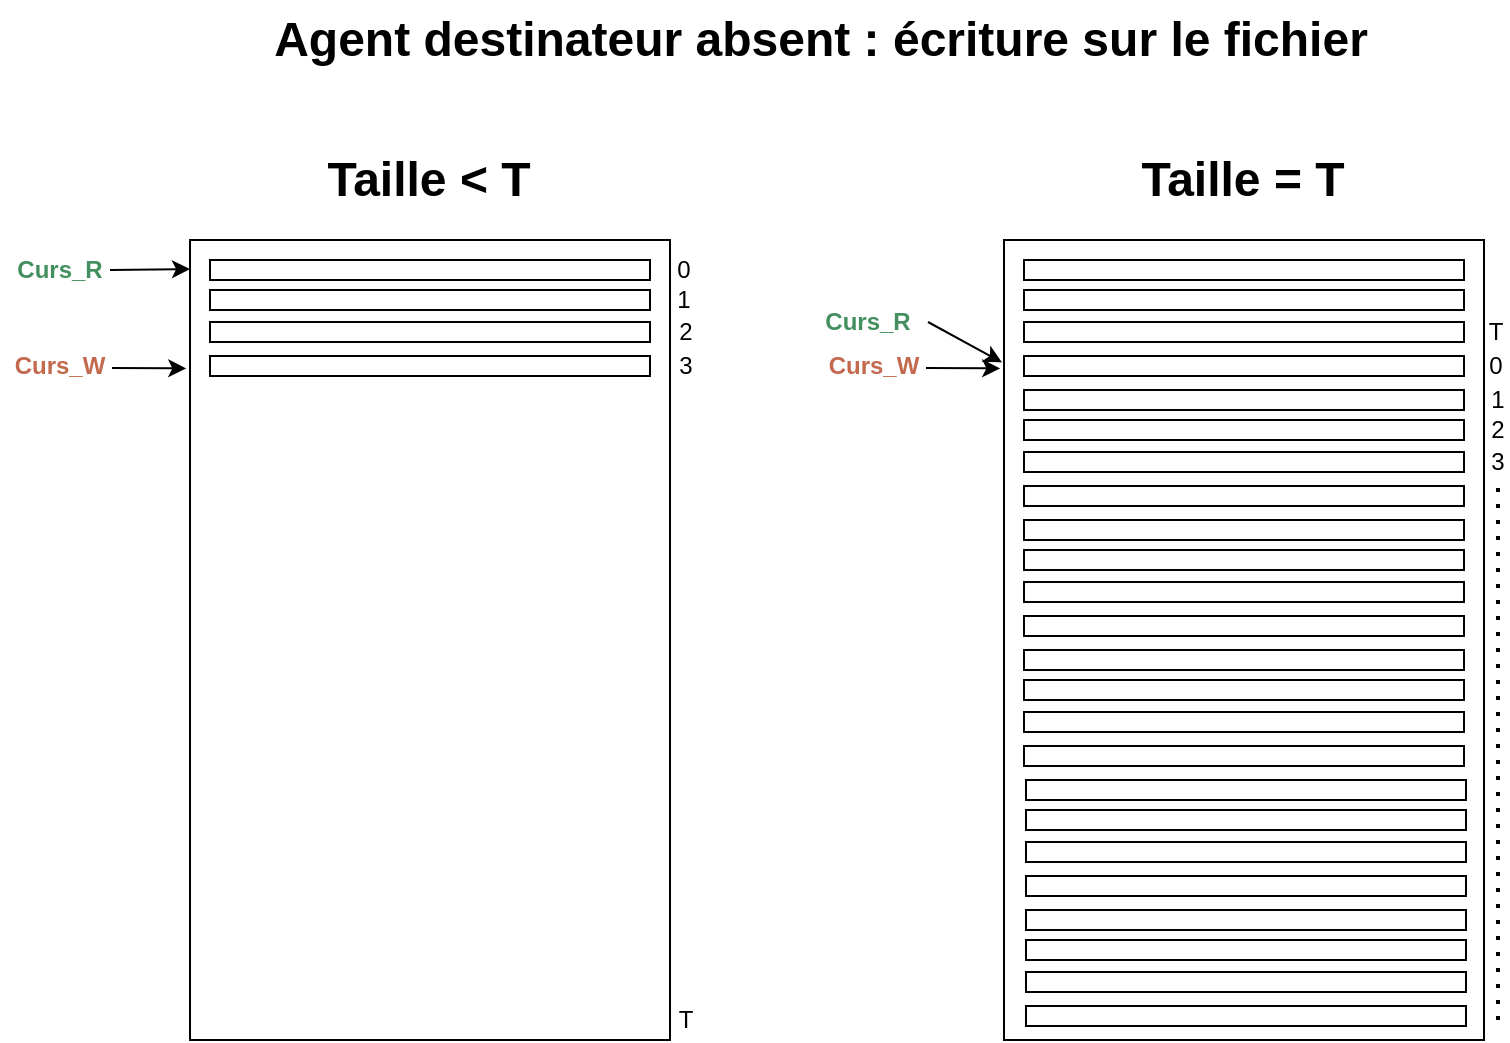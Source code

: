 <mxfile version="24.7.17">
  <diagram name="Page-1" id="pLpfgeYwGpFJaBxvxh2n">
    <mxGraphModel dx="1147" dy="626" grid="1" gridSize="10" guides="1" tooltips="1" connect="1" arrows="1" fold="1" page="1" pageScale="1" pageWidth="827" pageHeight="1169" math="0" shadow="0">
      <root>
        <mxCell id="0" />
        <mxCell id="1" parent="0" />
        <mxCell id="p97gS7HEvcgLnohrgNDr-1" value="" style="rounded=0;whiteSpace=wrap;html=1;" vertex="1" parent="1">
          <mxGeometry x="102" y="150" width="240" height="400" as="geometry" />
        </mxCell>
        <mxCell id="p97gS7HEvcgLnohrgNDr-2" value="" style="rounded=0;whiteSpace=wrap;html=1;" vertex="1" parent="1">
          <mxGeometry x="112" y="160" width="220" height="10" as="geometry" />
        </mxCell>
        <mxCell id="p97gS7HEvcgLnohrgNDr-3" value="" style="rounded=0;whiteSpace=wrap;html=1;" vertex="1" parent="1">
          <mxGeometry x="112" y="175" width="220" height="10" as="geometry" />
        </mxCell>
        <mxCell id="p97gS7HEvcgLnohrgNDr-4" value="" style="rounded=0;whiteSpace=wrap;html=1;" vertex="1" parent="1">
          <mxGeometry x="112" y="208" width="220" height="10" as="geometry" />
        </mxCell>
        <mxCell id="p97gS7HEvcgLnohrgNDr-5" value="" style="rounded=0;whiteSpace=wrap;html=1;" vertex="1" parent="1">
          <mxGeometry x="112" y="191" width="220" height="10" as="geometry" />
        </mxCell>
        <mxCell id="p97gS7HEvcgLnohrgNDr-9" value="" style="endArrow=classic;html=1;rounded=0;" edge="1" parent="1">
          <mxGeometry width="50" height="50" relative="1" as="geometry">
            <mxPoint x="62" y="165" as="sourcePoint" />
            <mxPoint x="102" y="164.5" as="targetPoint" />
          </mxGeometry>
        </mxCell>
        <mxCell id="p97gS7HEvcgLnohrgNDr-10" value="" style="endArrow=classic;html=1;rounded=0;entryX=-0.012;entryY=0.163;entryDx=0;entryDy=0;entryPerimeter=0;" edge="1" parent="1">
          <mxGeometry width="50" height="50" relative="1" as="geometry">
            <mxPoint x="63" y="214" as="sourcePoint" />
            <mxPoint x="100.12" y="214.2" as="targetPoint" />
          </mxGeometry>
        </mxCell>
        <mxCell id="p97gS7HEvcgLnohrgNDr-21" value="&lt;div&gt;&lt;font color=&quot;#c2694e&quot;&gt;&lt;b&gt;Curs_W&lt;/b&gt;&lt;/font&gt;&lt;/div&gt;" style="text;html=1;align=center;verticalAlign=middle;whiteSpace=wrap;rounded=0;" vertex="1" parent="1">
          <mxGeometry x="7" y="203" width="60" height="20" as="geometry" />
        </mxCell>
        <mxCell id="p97gS7HEvcgLnohrgNDr-22" value="&lt;b&gt;&lt;font color=&quot;#438f5f&quot;&gt;Curs_R&lt;/font&gt;&lt;/b&gt;" style="text;html=1;align=center;verticalAlign=middle;whiteSpace=wrap;rounded=0;" vertex="1" parent="1">
          <mxGeometry x="7" y="155" width="60" height="20" as="geometry" />
        </mxCell>
        <mxCell id="p97gS7HEvcgLnohrgNDr-24" value="0" style="text;html=1;align=center;verticalAlign=middle;whiteSpace=wrap;rounded=0;" vertex="1" parent="1">
          <mxGeometry x="344" y="160" width="10" height="10" as="geometry" />
        </mxCell>
        <mxCell id="p97gS7HEvcgLnohrgNDr-26" value="1" style="text;html=1;align=center;verticalAlign=middle;whiteSpace=wrap;rounded=0;" vertex="1" parent="1">
          <mxGeometry x="344" y="175" width="10" height="10" as="geometry" />
        </mxCell>
        <mxCell id="p97gS7HEvcgLnohrgNDr-27" value="2" style="text;html=1;align=center;verticalAlign=middle;whiteSpace=wrap;rounded=0;" vertex="1" parent="1">
          <mxGeometry x="345" y="191" width="10" height="10" as="geometry" />
        </mxCell>
        <mxCell id="p97gS7HEvcgLnohrgNDr-29" value="3" style="text;html=1;align=center;verticalAlign=middle;whiteSpace=wrap;rounded=0;" vertex="1" parent="1">
          <mxGeometry x="345" y="208" width="10" height="10" as="geometry" />
        </mxCell>
        <mxCell id="p97gS7HEvcgLnohrgNDr-33" value="T" style="text;html=1;align=center;verticalAlign=middle;whiteSpace=wrap;rounded=0;" vertex="1" parent="1">
          <mxGeometry x="345" y="535" width="10" height="10" as="geometry" />
        </mxCell>
        <mxCell id="p97gS7HEvcgLnohrgNDr-34" value="" style="rounded=0;whiteSpace=wrap;html=1;" vertex="1" parent="1">
          <mxGeometry x="509" y="150" width="240" height="400" as="geometry" />
        </mxCell>
        <mxCell id="p97gS7HEvcgLnohrgNDr-35" value="" style="rounded=0;whiteSpace=wrap;html=1;" vertex="1" parent="1">
          <mxGeometry x="519" y="160" width="220" height="10" as="geometry" />
        </mxCell>
        <mxCell id="p97gS7HEvcgLnohrgNDr-36" value="" style="rounded=0;whiteSpace=wrap;html=1;" vertex="1" parent="1">
          <mxGeometry x="519" y="175" width="220" height="10" as="geometry" />
        </mxCell>
        <mxCell id="p97gS7HEvcgLnohrgNDr-37" value="" style="rounded=0;whiteSpace=wrap;html=1;" vertex="1" parent="1">
          <mxGeometry x="519" y="208" width="220" height="10" as="geometry" />
        </mxCell>
        <mxCell id="p97gS7HEvcgLnohrgNDr-38" value="" style="rounded=0;whiteSpace=wrap;html=1;" vertex="1" parent="1">
          <mxGeometry x="519" y="191" width="220" height="10" as="geometry" />
        </mxCell>
        <mxCell id="p97gS7HEvcgLnohrgNDr-39" value="" style="endArrow=classic;html=1;rounded=0;entryX=-0.004;entryY=0.153;entryDx=0;entryDy=0;entryPerimeter=0;exitX=1;exitY=0.5;exitDx=0;exitDy=0;" edge="1" parent="1" source="p97gS7HEvcgLnohrgNDr-42" target="p97gS7HEvcgLnohrgNDr-34">
          <mxGeometry width="50" height="50" relative="1" as="geometry">
            <mxPoint x="469" y="165" as="sourcePoint" />
            <mxPoint x="509" y="164.5" as="targetPoint" />
          </mxGeometry>
        </mxCell>
        <mxCell id="p97gS7HEvcgLnohrgNDr-40" value="" style="endArrow=classic;html=1;rounded=0;entryX=-0.012;entryY=0.163;entryDx=0;entryDy=0;entryPerimeter=0;" edge="1" parent="1">
          <mxGeometry width="50" height="50" relative="1" as="geometry">
            <mxPoint x="470" y="214" as="sourcePoint" />
            <mxPoint x="507.12" y="214.2" as="targetPoint" />
          </mxGeometry>
        </mxCell>
        <mxCell id="p97gS7HEvcgLnohrgNDr-41" value="&lt;div&gt;&lt;font color=&quot;#c2694e&quot;&gt;&lt;b&gt;Curs_W&lt;/b&gt;&lt;/font&gt;&lt;/div&gt;" style="text;html=1;align=center;verticalAlign=middle;whiteSpace=wrap;rounded=0;" vertex="1" parent="1">
          <mxGeometry x="414" y="203" width="60" height="20" as="geometry" />
        </mxCell>
        <mxCell id="p97gS7HEvcgLnohrgNDr-42" value="&lt;b&gt;&lt;font color=&quot;#438f5f&quot;&gt;Curs_R&lt;/font&gt;&lt;/b&gt;" style="text;html=1;align=center;verticalAlign=middle;whiteSpace=wrap;rounded=0;" vertex="1" parent="1">
          <mxGeometry x="411" y="181" width="60" height="20" as="geometry" />
        </mxCell>
        <mxCell id="p97gS7HEvcgLnohrgNDr-44" value="0" style="text;html=1;align=center;verticalAlign=middle;whiteSpace=wrap;rounded=0;" vertex="1" parent="1">
          <mxGeometry x="750" y="208" width="10" height="10" as="geometry" />
        </mxCell>
        <mxCell id="p97gS7HEvcgLnohrgNDr-45" value="1" style="text;html=1;align=center;verticalAlign=middle;whiteSpace=wrap;rounded=0;" vertex="1" parent="1">
          <mxGeometry x="751" y="225" width="10" height="10" as="geometry" />
        </mxCell>
        <mxCell id="p97gS7HEvcgLnohrgNDr-46" value="2" style="text;html=1;align=center;verticalAlign=middle;whiteSpace=wrap;rounded=0;" vertex="1" parent="1">
          <mxGeometry x="751" y="240" width="10" height="10" as="geometry" />
        </mxCell>
        <mxCell id="p97gS7HEvcgLnohrgNDr-47" value="3" style="text;html=1;align=center;verticalAlign=middle;whiteSpace=wrap;rounded=0;" vertex="1" parent="1">
          <mxGeometry x="751" y="256" width="10" height="10" as="geometry" />
        </mxCell>
        <mxCell id="p97gS7HEvcgLnohrgNDr-48" value="T" style="text;html=1;align=center;verticalAlign=middle;whiteSpace=wrap;rounded=0;" vertex="1" parent="1">
          <mxGeometry x="750" y="191" width="10" height="10" as="geometry" />
        </mxCell>
        <mxCell id="p97gS7HEvcgLnohrgNDr-49" value="" style="rounded=0;whiteSpace=wrap;html=1;" vertex="1" parent="1">
          <mxGeometry x="519" y="225" width="220" height="10" as="geometry" />
        </mxCell>
        <mxCell id="p97gS7HEvcgLnohrgNDr-50" value="" style="rounded=0;whiteSpace=wrap;html=1;" vertex="1" parent="1">
          <mxGeometry x="519" y="240" width="220" height="10" as="geometry" />
        </mxCell>
        <mxCell id="p97gS7HEvcgLnohrgNDr-51" value="" style="rounded=0;whiteSpace=wrap;html=1;" vertex="1" parent="1">
          <mxGeometry x="519" y="273" width="220" height="10" as="geometry" />
        </mxCell>
        <mxCell id="p97gS7HEvcgLnohrgNDr-52" value="" style="rounded=0;whiteSpace=wrap;html=1;" vertex="1" parent="1">
          <mxGeometry x="519" y="256" width="220" height="10" as="geometry" />
        </mxCell>
        <mxCell id="p97gS7HEvcgLnohrgNDr-53" value="" style="rounded=0;whiteSpace=wrap;html=1;" vertex="1" parent="1">
          <mxGeometry x="519" y="290" width="220" height="10" as="geometry" />
        </mxCell>
        <mxCell id="p97gS7HEvcgLnohrgNDr-54" value="" style="rounded=0;whiteSpace=wrap;html=1;" vertex="1" parent="1">
          <mxGeometry x="519" y="305" width="220" height="10" as="geometry" />
        </mxCell>
        <mxCell id="p97gS7HEvcgLnohrgNDr-55" value="" style="rounded=0;whiteSpace=wrap;html=1;" vertex="1" parent="1">
          <mxGeometry x="519" y="338" width="220" height="10" as="geometry" />
        </mxCell>
        <mxCell id="p97gS7HEvcgLnohrgNDr-56" value="" style="rounded=0;whiteSpace=wrap;html=1;" vertex="1" parent="1">
          <mxGeometry x="519" y="321" width="220" height="10" as="geometry" />
        </mxCell>
        <mxCell id="p97gS7HEvcgLnohrgNDr-57" value="" style="rounded=0;whiteSpace=wrap;html=1;" vertex="1" parent="1">
          <mxGeometry x="519" y="355" width="220" height="10" as="geometry" />
        </mxCell>
        <mxCell id="p97gS7HEvcgLnohrgNDr-58" value="" style="rounded=0;whiteSpace=wrap;html=1;" vertex="1" parent="1">
          <mxGeometry x="519" y="370" width="220" height="10" as="geometry" />
        </mxCell>
        <mxCell id="p97gS7HEvcgLnohrgNDr-59" value="" style="rounded=0;whiteSpace=wrap;html=1;" vertex="1" parent="1">
          <mxGeometry x="519" y="403" width="220" height="10" as="geometry" />
        </mxCell>
        <mxCell id="p97gS7HEvcgLnohrgNDr-60" value="" style="rounded=0;whiteSpace=wrap;html=1;" vertex="1" parent="1">
          <mxGeometry x="519" y="386" width="220" height="10" as="geometry" />
        </mxCell>
        <mxCell id="p97gS7HEvcgLnohrgNDr-61" value="" style="rounded=0;whiteSpace=wrap;html=1;" vertex="1" parent="1">
          <mxGeometry x="520" y="420" width="220" height="10" as="geometry" />
        </mxCell>
        <mxCell id="p97gS7HEvcgLnohrgNDr-62" value="" style="rounded=0;whiteSpace=wrap;html=1;" vertex="1" parent="1">
          <mxGeometry x="520" y="435" width="220" height="10" as="geometry" />
        </mxCell>
        <mxCell id="p97gS7HEvcgLnohrgNDr-63" value="" style="rounded=0;whiteSpace=wrap;html=1;" vertex="1" parent="1">
          <mxGeometry x="520" y="468" width="220" height="10" as="geometry" />
        </mxCell>
        <mxCell id="p97gS7HEvcgLnohrgNDr-64" value="" style="rounded=0;whiteSpace=wrap;html=1;" vertex="1" parent="1">
          <mxGeometry x="520" y="451" width="220" height="10" as="geometry" />
        </mxCell>
        <mxCell id="p97gS7HEvcgLnohrgNDr-65" value="" style="rounded=0;whiteSpace=wrap;html=1;" vertex="1" parent="1">
          <mxGeometry x="520" y="485" width="220" height="10" as="geometry" />
        </mxCell>
        <mxCell id="p97gS7HEvcgLnohrgNDr-66" value="" style="rounded=0;whiteSpace=wrap;html=1;" vertex="1" parent="1">
          <mxGeometry x="520" y="500" width="220" height="10" as="geometry" />
        </mxCell>
        <mxCell id="p97gS7HEvcgLnohrgNDr-67" value="" style="rounded=0;whiteSpace=wrap;html=1;" vertex="1" parent="1">
          <mxGeometry x="520" y="533" width="220" height="10" as="geometry" />
        </mxCell>
        <mxCell id="p97gS7HEvcgLnohrgNDr-68" value="" style="rounded=0;whiteSpace=wrap;html=1;" vertex="1" parent="1">
          <mxGeometry x="520" y="516" width="220" height="10" as="geometry" />
        </mxCell>
        <mxCell id="p97gS7HEvcgLnohrgNDr-69" value="" style="endArrow=none;dashed=1;html=1;dashPattern=1 3;strokeWidth=2;rounded=0;" edge="1" parent="1">
          <mxGeometry width="50" height="50" relative="1" as="geometry">
            <mxPoint x="756" y="540" as="sourcePoint" />
            <mxPoint x="756" y="270" as="targetPoint" />
          </mxGeometry>
        </mxCell>
        <mxCell id="p97gS7HEvcgLnohrgNDr-71" value="Taille &amp;lt; T" style="text;strokeColor=none;fillColor=none;html=1;fontSize=24;fontStyle=1;verticalAlign=middle;align=center;" vertex="1" parent="1">
          <mxGeometry x="102" y="100" width="238" height="40" as="geometry" />
        </mxCell>
        <mxCell id="p97gS7HEvcgLnohrgNDr-72" value="Taille = T" style="text;strokeColor=none;fillColor=none;html=1;fontSize=24;fontStyle=1;verticalAlign=middle;align=center;" vertex="1" parent="1">
          <mxGeometry x="509" y="100" width="238" height="40" as="geometry" />
        </mxCell>
        <mxCell id="p97gS7HEvcgLnohrgNDr-73" value="Agent destinateur absent : écriture sur le fichier" style="text;strokeColor=none;fillColor=none;html=1;fontSize=24;fontStyle=1;verticalAlign=middle;align=center;" vertex="1" parent="1">
          <mxGeometry x="102" y="30" width="630" height="40" as="geometry" />
        </mxCell>
      </root>
    </mxGraphModel>
  </diagram>
</mxfile>
